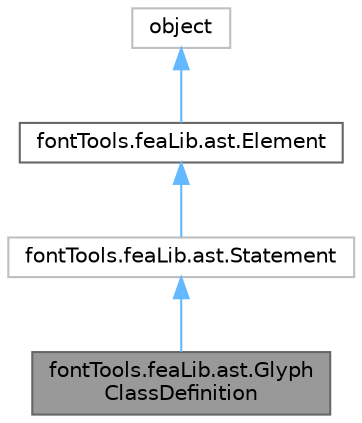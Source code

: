 digraph "fontTools.feaLib.ast.GlyphClassDefinition"
{
 // LATEX_PDF_SIZE
  bgcolor="transparent";
  edge [fontname=Helvetica,fontsize=10,labelfontname=Helvetica,labelfontsize=10];
  node [fontname=Helvetica,fontsize=10,shape=box,height=0.2,width=0.4];
  Node1 [id="Node000001",label="fontTools.feaLib.ast.Glyph\lClassDefinition",height=0.2,width=0.4,color="gray40", fillcolor="grey60", style="filled", fontcolor="black",tooltip=" "];
  Node2 -> Node1 [id="edge1_Node000001_Node000002",dir="back",color="steelblue1",style="solid",tooltip=" "];
  Node2 [id="Node000002",label="fontTools.feaLib.ast.Statement",height=0.2,width=0.4,color="grey75", fillcolor="white", style="filled",URL="$de/d77/classfontTools_1_1feaLib_1_1ast_1_1Statement.html",tooltip=" "];
  Node3 -> Node2 [id="edge2_Node000002_Node000003",dir="back",color="steelblue1",style="solid",tooltip=" "];
  Node3 [id="Node000003",label="fontTools.feaLib.ast.Element",height=0.2,width=0.4,color="gray40", fillcolor="white", style="filled",URL="$d0/dc1/classfontTools_1_1feaLib_1_1ast_1_1Element.html",tooltip=" "];
  Node4 -> Node3 [id="edge3_Node000003_Node000004",dir="back",color="steelblue1",style="solid",tooltip=" "];
  Node4 [id="Node000004",label="object",height=0.2,width=0.4,color="grey75", fillcolor="white", style="filled",tooltip=" "];
}
